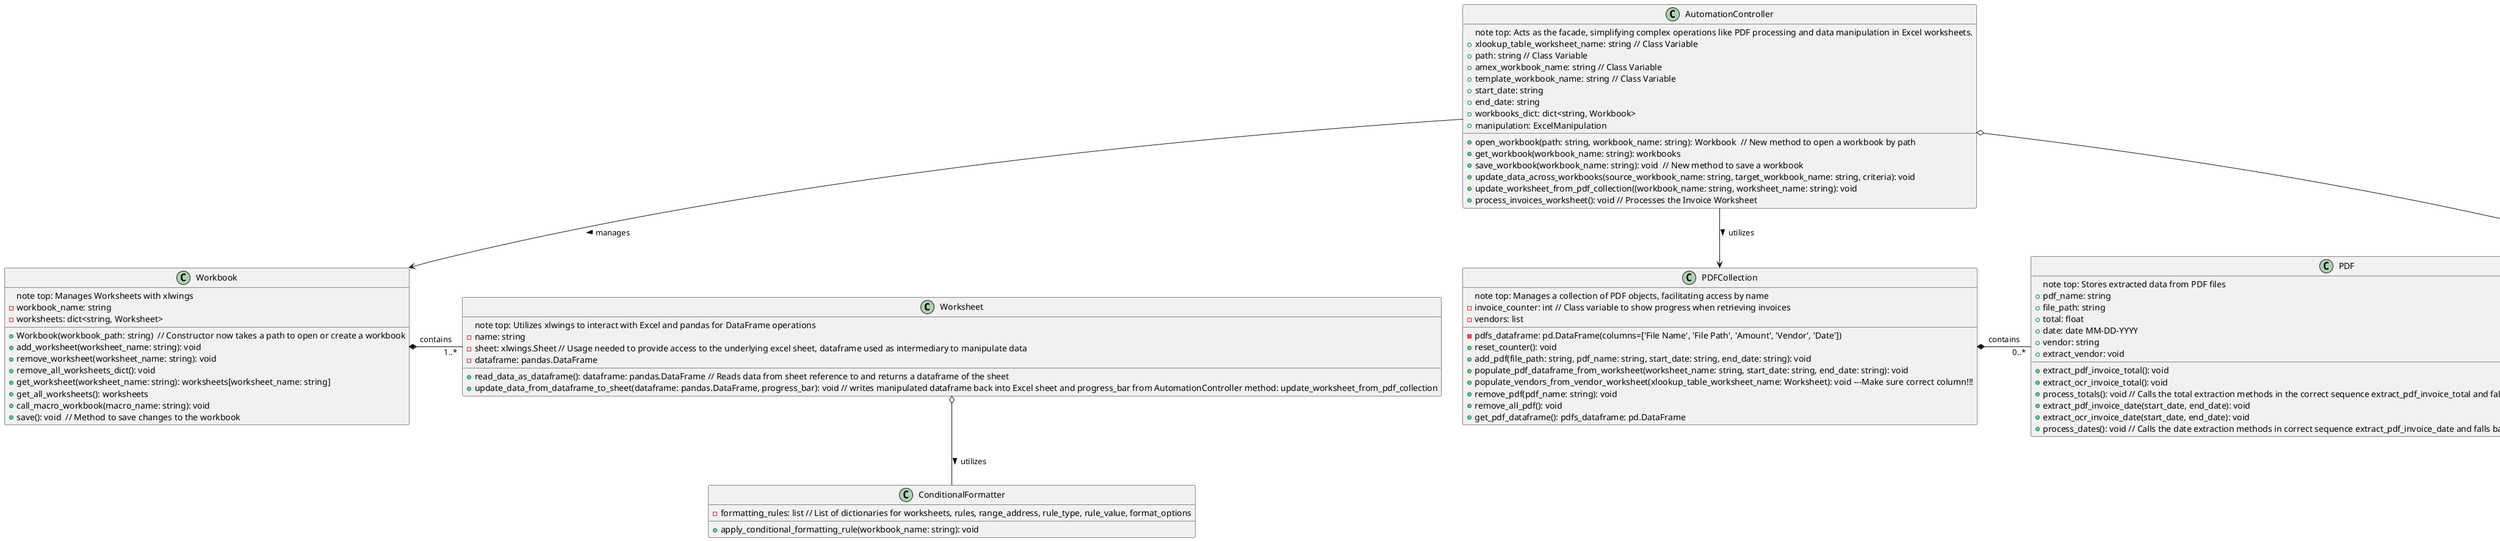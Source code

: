 @startuml
'https://plantuml.com/class-diagram

class Worksheet {
    note top: Utilizes xlwings to interact with Excel and pandas for DataFrame operations
    - name: string
    - sheet: xlwings.Sheet // Usage needed to provide access to the underlying excel sheet, dataframe used as intermediary to manipulate data
    - dataframe: pandas.DataFrame
    + read_data_as_dataframe(): dataframe: pandas.DataFrame // Reads data from sheet reference to and returns a dataframe of the sheet
    + update_data_from_dataframe_to_sheet(dataframe: pandas.DataFrame, progress_bar): void // writes manipulated dataframe back into Excel sheet and progress_bar from AutomationController method: update_worksheet_from_pdf_collection
}

class ConditionalFormatter {
    - formatting_rules: list // List of dictionaries for worksheets, rules, range_address, rule_type, rule_value, format_options
    + apply_conditional_formatting_rule(workbook_name: string): void
}

class Workbook {
    note top: Manages Worksheets with xlwings
    - workbook_name: string
    - worksheets: dict<string, Worksheet>
    + Workbook(workbook_path: string)  // Constructor now takes a path to open or create a workbook
    + add_worksheet(worksheet_name: string): void
    + remove_worksheet(worksheet_name: string): void
    + remove_all_worksheets_dict(): void
    + get_worksheet(worksheet_name: string): worksheets[worksheet_name: string]
    + get_all_worksheets(): worksheets
    + call_macro_workbook(macro_name: string): void
    + save(): void  // Method to save changes to the workbook
}

class PDF {
    note top: Stores extracted data from PDF files
    + pdf_name: string
    + file_path: string
    + total: float
    + date: date MM-DD-YYYY
    + vendor: string
    + extract_pdf_invoice_total(): void
    + extract_ocr_invoice_total(): void
    + process_totals(): void // Calls the total extraction methods in the correct sequence extract_pdf_invoice_total and falls back to extract_ocr_invoice_total
    + extract_pdf_invoice_date(start_date, end_date): void
    + extract_ocr_invoice_date(start_date, end_date): void
    + process_dates(): void // Calls the date extraction methods in correct sequence extract_pdf_invoice_date and falls back to extract_ocr_invoice_date
    + extract_vendor: void
}

class PDFCollection {
    note top: Manages a collection of PDF objects, facilitating access by name
    - invoice_counter: int // Class variable to show progress when retrieving invoices
    - pdfs_dataframe: pd.DataFrame(columns=['File Name', 'File Path', 'Amount', 'Vendor', 'Date'])
    - vendors: list
    + reset_counter(): void
    + add_pdf(file_path: string, pdf_name: string, start_date: string, end_date: string): void
    + populate_pdf_dataframe_from_worksheet(worksheet_name: string, start_date: string, end_date: string): void
    + populate_vendors_from_vendor_worksheet(xlookup_table_worksheet_name: Worksheet): void ---Make sure correct column!!!
    + remove_pdf(pdf_name: string): void
    + remove_all_pdf(): void
'    + aggregate_data_for_worksheet_update(): void
    + get_pdf_dataframe(): pdfs_dataframe: pd.DataFrame
}

class ExcelManipulation {
    note top: Handles the complex data manipulation tasks for AutomationController; acts as utility class
   + {static} find_matching_transactions(invoice_df: pd.DataFrame, transaction_df: pd.DataFrame): void
   + {static} match_transaction(invoice_row, transaction_details_df: pd.DataFrame, matched_transactions: set): void
}

class AutomationController {
    note top: Acts as the facade, simplifying complex operations like PDF processing and data manipulation in Excel worksheets.
    + xlookup_table_worksheet_name: string // Class Variable
    + path: string // Class Variable
    + amex_workbook_name: string // Class Variable
    + template_workbook_name: string // Class Variable
    + start_date: string
    + end_date: string
    + workbooks_dict: dict<string, Workbook>
    + manipulation: ExcelManipulation
    + open_workbook(path: string, workbook_name: string): Workbook  // New method to open a workbook by path
    + get_workbook(workbook_name: string): workbooks
    + save_workbook(workbook_name: string): void  // New method to save a workbook
    + update_data_across_workbooks(source_workbook_name: string, target_workbook_name: string, criteria): void
    + update_worksheet_from_pdf_collection((workbook_name: string, worksheet_name: string): void
    + process_invoices_worksheet(): void // Processes the Invoice Worksheet
}

Workbook *- "1..*" Worksheet : contains
Worksheet o-- ConditionalFormatter: utilizes >
PDFCollection *- "0..*" PDF : contains
AutomationController --> Workbook : manages >
AutomationController o-- ExcelManipulation: utilizes >
AutomationController --> PDFCollection : utilizes >

@enduml
